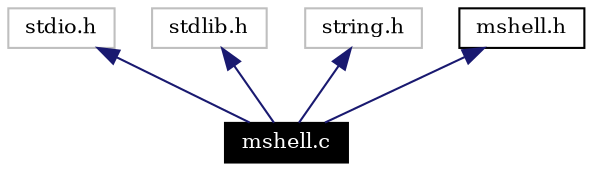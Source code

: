 digraph inheritance
{
  Node64 [shape="box",label="mshell.c",fontsize=10,height=0.2,width=0.4,color="black",style="filled" fontcolor="white"];
  Node65 -> Node64 [dir=back,color="midnightblue",fontsize=10,style="solid"];
  Node65 [shape="box",label="stdio.h",fontsize=10,height=0.2,width=0.4,color="grey75"];
  Node66 -> Node64 [dir=back,color="midnightblue",fontsize=10,style="solid"];
  Node66 [shape="box",label="stdlib.h",fontsize=10,height=0.2,width=0.4,color="grey75"];
  Node67 -> Node64 [dir=back,color="midnightblue",fontsize=10,style="solid"];
  Node67 [shape="box",label="string.h",fontsize=10,height=0.2,width=0.4,color="grey75"];
  Node68 -> Node64 [dir=back,color="midnightblue",fontsize=10,style="solid"];
  Node68 [shape="box",label="mshell.h",fontsize=10,height=0.2,width=0.4,color="black",URL="$mshell_8h.html"];
}
